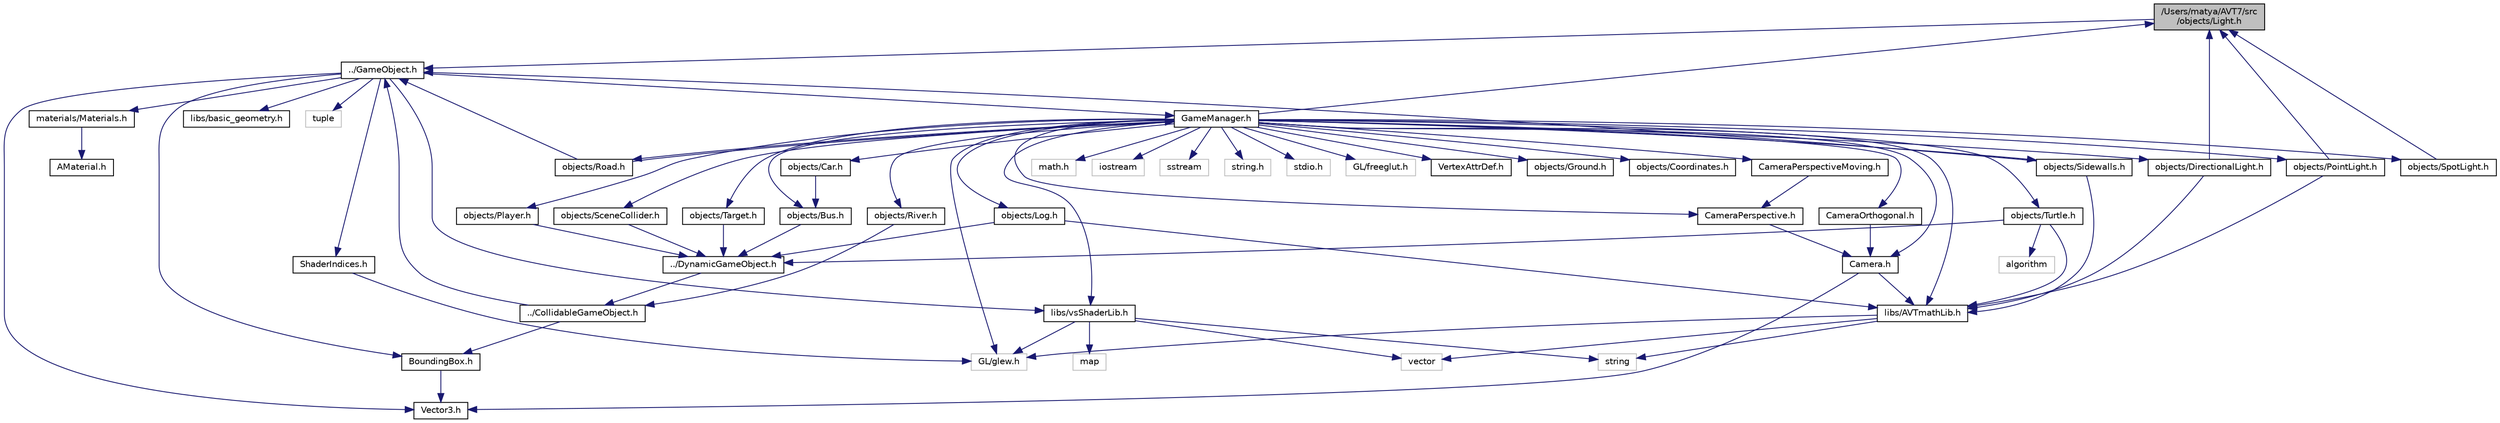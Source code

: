 digraph "/Users/matya/AVT7/src/objects/Light.h"
{
  edge [fontname="Helvetica",fontsize="10",labelfontname="Helvetica",labelfontsize="10"];
  node [fontname="Helvetica",fontsize="10",shape=record];
  Node0 [label="/Users/matya/AVT7/src\l/objects/Light.h",height=0.2,width=0.4,color="black", fillcolor="grey75", style="filled", fontcolor="black"];
  Node0 -> Node1 [color="midnightblue",fontsize="10",style="solid",fontname="Helvetica"];
  Node1 [label="../GameObject.h",height=0.2,width=0.4,color="black", fillcolor="white", style="filled",URL="$_game_object_8h.html"];
  Node1 -> Node2 [color="midnightblue",fontsize="10",style="solid",fontname="Helvetica"];
  Node2 [label="libs/basic_geometry.h",height=0.2,width=0.4,color="black", fillcolor="white", style="filled",URL="$basic__geometry_8h.html"];
  Node1 -> Node3 [color="midnightblue",fontsize="10",style="solid",fontname="Helvetica"];
  Node3 [label="tuple",height=0.2,width=0.4,color="grey75", fillcolor="white", style="filled"];
  Node1 -> Node4 [color="midnightblue",fontsize="10",style="solid",fontname="Helvetica"];
  Node4 [label="Vector3.h",height=0.2,width=0.4,color="black", fillcolor="white", style="filled",URL="$_vector3_8h.html"];
  Node1 -> Node5 [color="midnightblue",fontsize="10",style="solid",fontname="Helvetica"];
  Node5 [label="ShaderIndices.h",height=0.2,width=0.4,color="black", fillcolor="white", style="filled",URL="$_shader_indices_8h.html"];
  Node5 -> Node6 [color="midnightblue",fontsize="10",style="solid",fontname="Helvetica"];
  Node6 [label="GL/glew.h",height=0.2,width=0.4,color="grey75", fillcolor="white", style="filled"];
  Node1 -> Node7 [color="midnightblue",fontsize="10",style="solid",fontname="Helvetica"];
  Node7 [label="BoundingBox.h",height=0.2,width=0.4,color="black", fillcolor="white", style="filled",URL="$_bounding_box_8h.html"];
  Node7 -> Node4 [color="midnightblue",fontsize="10",style="solid",fontname="Helvetica"];
  Node1 -> Node8 [color="midnightblue",fontsize="10",style="solid",fontname="Helvetica"];
  Node8 [label="materials/Materials.h",height=0.2,width=0.4,color="black", fillcolor="white", style="filled",URL="$_materials_8h.html"];
  Node8 -> Node9 [color="midnightblue",fontsize="10",style="solid",fontname="Helvetica"];
  Node9 [label="AMaterial.h",height=0.2,width=0.4,color="black", fillcolor="white", style="filled",URL="$_a_material_8h.html"];
  Node1 -> Node10 [color="midnightblue",fontsize="10",style="solid",fontname="Helvetica"];
  Node10 [label="GameManager.h",height=0.2,width=0.4,color="black", fillcolor="white", style="filled",URL="$_game_manager_8h.html"];
  Node10 -> Node11 [color="midnightblue",fontsize="10",style="solid",fontname="Helvetica"];
  Node11 [label="math.h",height=0.2,width=0.4,color="grey75", fillcolor="white", style="filled"];
  Node10 -> Node12 [color="midnightblue",fontsize="10",style="solid",fontname="Helvetica"];
  Node12 [label="iostream",height=0.2,width=0.4,color="grey75", fillcolor="white", style="filled"];
  Node10 -> Node13 [color="midnightblue",fontsize="10",style="solid",fontname="Helvetica"];
  Node13 [label="sstream",height=0.2,width=0.4,color="grey75", fillcolor="white", style="filled"];
  Node10 -> Node14 [color="midnightblue",fontsize="10",style="solid",fontname="Helvetica"];
  Node14 [label="string.h",height=0.2,width=0.4,color="grey75", fillcolor="white", style="filled"];
  Node10 -> Node15 [color="midnightblue",fontsize="10",style="solid",fontname="Helvetica"];
  Node15 [label="stdio.h",height=0.2,width=0.4,color="grey75", fillcolor="white", style="filled"];
  Node10 -> Node6 [color="midnightblue",fontsize="10",style="solid",fontname="Helvetica"];
  Node10 -> Node16 [color="midnightblue",fontsize="10",style="solid",fontname="Helvetica"];
  Node16 [label="GL/freeglut.h",height=0.2,width=0.4,color="grey75", fillcolor="white", style="filled"];
  Node10 -> Node17 [color="midnightblue",fontsize="10",style="solid",fontname="Helvetica"];
  Node17 [label="libs/AVTmathLib.h",height=0.2,width=0.4,color="black", fillcolor="white", style="filled",URL="$_a_v_tmath_lib_8h.html"];
  Node17 -> Node18 [color="midnightblue",fontsize="10",style="solid",fontname="Helvetica"];
  Node18 [label="vector",height=0.2,width=0.4,color="grey75", fillcolor="white", style="filled"];
  Node17 -> Node19 [color="midnightblue",fontsize="10",style="solid",fontname="Helvetica"];
  Node19 [label="string",height=0.2,width=0.4,color="grey75", fillcolor="white", style="filled"];
  Node17 -> Node6 [color="midnightblue",fontsize="10",style="solid",fontname="Helvetica"];
  Node10 -> Node20 [color="midnightblue",fontsize="10",style="solid",fontname="Helvetica"];
  Node20 [label="VertexAttrDef.h",height=0.2,width=0.4,color="black", fillcolor="white", style="filled",URL="$_vertex_attr_def_8h.html"];
  Node10 -> Node21 [color="midnightblue",fontsize="10",style="solid",fontname="Helvetica"];
  Node21 [label="libs/vsShaderLib.h",height=0.2,width=0.4,color="black", fillcolor="white", style="filled",URL="$vs_shader_lib_8h.html"];
  Node21 -> Node19 [color="midnightblue",fontsize="10",style="solid",fontname="Helvetica"];
  Node21 -> Node18 [color="midnightblue",fontsize="10",style="solid",fontname="Helvetica"];
  Node21 -> Node22 [color="midnightblue",fontsize="10",style="solid",fontname="Helvetica"];
  Node22 [label="map",height=0.2,width=0.4,color="grey75", fillcolor="white", style="filled"];
  Node21 -> Node6 [color="midnightblue",fontsize="10",style="solid",fontname="Helvetica"];
  Node10 -> Node23 [color="midnightblue",fontsize="10",style="solid",fontname="Helvetica"];
  Node23 [label="Camera.h",height=0.2,width=0.4,color="black", fillcolor="white", style="filled",URL="$_camera_8h.html"];
  Node23 -> Node4 [color="midnightblue",fontsize="10",style="solid",fontname="Helvetica"];
  Node23 -> Node17 [color="midnightblue",fontsize="10",style="solid",fontname="Helvetica"];
  Node10 -> Node24 [color="midnightblue",fontsize="10",style="solid",fontname="Helvetica"];
  Node24 [label="CameraPerspective.h",height=0.2,width=0.4,color="black", fillcolor="white", style="filled",URL="$_camera_perspective_8h.html"];
  Node24 -> Node23 [color="midnightblue",fontsize="10",style="solid",fontname="Helvetica"];
  Node10 -> Node25 [color="midnightblue",fontsize="10",style="solid",fontname="Helvetica"];
  Node25 [label="CameraPerspectiveMoving.h",height=0.2,width=0.4,color="black", fillcolor="white", style="filled",URL="$_camera_perspective_moving_8h.html"];
  Node25 -> Node24 [color="midnightblue",fontsize="10",style="solid",fontname="Helvetica"];
  Node10 -> Node26 [color="midnightblue",fontsize="10",style="solid",fontname="Helvetica"];
  Node26 [label="CameraOrthogonal.h",height=0.2,width=0.4,color="black", fillcolor="white", style="filled",URL="$_camera_orthogonal_8h.html"];
  Node26 -> Node23 [color="midnightblue",fontsize="10",style="solid",fontname="Helvetica"];
  Node10 -> Node27 [color="midnightblue",fontsize="10",style="solid",fontname="Helvetica"];
  Node27 [label="objects/River.h",height=0.2,width=0.4,color="black", fillcolor="white", style="filled",URL="$_river_8h.html"];
  Node27 -> Node28 [color="midnightblue",fontsize="10",style="solid",fontname="Helvetica"];
  Node28 [label="../CollidableGameObject.h",height=0.2,width=0.4,color="black", fillcolor="white", style="filled",URL="$_collidable_game_object_8h.html"];
  Node28 -> Node1 [color="midnightblue",fontsize="10",style="solid",fontname="Helvetica"];
  Node28 -> Node7 [color="midnightblue",fontsize="10",style="solid",fontname="Helvetica"];
  Node10 -> Node29 [color="midnightblue",fontsize="10",style="solid",fontname="Helvetica"];
  Node29 [label="objects/Ground.h",height=0.2,width=0.4,color="black", fillcolor="white", style="filled",URL="$_ground_8h.html"];
  Node10 -> Node30 [color="midnightblue",fontsize="10",style="solid",fontname="Helvetica"];
  Node30 [label="objects/Player.h",height=0.2,width=0.4,color="black", fillcolor="white", style="filled",URL="$_player_8h.html"];
  Node30 -> Node31 [color="midnightblue",fontsize="10",style="solid",fontname="Helvetica"];
  Node31 [label="../DynamicGameObject.h",height=0.2,width=0.4,color="black", fillcolor="white", style="filled",URL="$_dynamic_game_object_8h.html"];
  Node31 -> Node28 [color="midnightblue",fontsize="10",style="solid",fontname="Helvetica"];
  Node10 -> Node32 [color="midnightblue",fontsize="10",style="solid",fontname="Helvetica"];
  Node32 [label="objects/Road.h",height=0.2,width=0.4,color="black", fillcolor="white", style="filled",URL="$_road_8h.html"];
  Node32 -> Node1 [color="midnightblue",fontsize="10",style="solid",fontname="Helvetica"];
  Node32 -> Node10 [color="midnightblue",fontsize="10",style="solid",fontname="Helvetica"];
  Node10 -> Node0 [color="midnightblue",fontsize="10",style="solid",fontname="Helvetica"];
  Node10 -> Node33 [color="midnightblue",fontsize="10",style="solid",fontname="Helvetica"];
  Node33 [label="objects/Bus.h",height=0.2,width=0.4,color="black", fillcolor="white", style="filled",URL="$_bus_8h.html"];
  Node33 -> Node31 [color="midnightblue",fontsize="10",style="solid",fontname="Helvetica"];
  Node10 -> Node34 [color="midnightblue",fontsize="10",style="solid",fontname="Helvetica"];
  Node34 [label="objects/Coordinates.h",height=0.2,width=0.4,color="black", fillcolor="white", style="filled",URL="$_coordinates_8h.html"];
  Node10 -> Node35 [color="midnightblue",fontsize="10",style="solid",fontname="Helvetica"];
  Node35 [label="objects/Log.h",height=0.2,width=0.4,color="black", fillcolor="white", style="filled",URL="$_log_8h.html"];
  Node35 -> Node31 [color="midnightblue",fontsize="10",style="solid",fontname="Helvetica"];
  Node35 -> Node17 [color="midnightblue",fontsize="10",style="solid",fontname="Helvetica"];
  Node10 -> Node36 [color="midnightblue",fontsize="10",style="solid",fontname="Helvetica"];
  Node36 [label="objects/Sidewalls.h",height=0.2,width=0.4,color="black", fillcolor="white", style="filled",URL="$_sidewalls_8h.html"];
  Node36 -> Node1 [color="midnightblue",fontsize="10",style="solid",fontname="Helvetica"];
  Node36 -> Node17 [color="midnightblue",fontsize="10",style="solid",fontname="Helvetica"];
  Node10 -> Node37 [color="midnightblue",fontsize="10",style="solid",fontname="Helvetica"];
  Node37 [label="objects/SceneCollider.h",height=0.2,width=0.4,color="black", fillcolor="white", style="filled",URL="$_scene_collider_8h.html"];
  Node37 -> Node31 [color="midnightblue",fontsize="10",style="solid",fontname="Helvetica"];
  Node10 -> Node38 [color="midnightblue",fontsize="10",style="solid",fontname="Helvetica"];
  Node38 [label="objects/Target.h",height=0.2,width=0.4,color="black", fillcolor="white", style="filled",URL="$_target_8h.html"];
  Node38 -> Node31 [color="midnightblue",fontsize="10",style="solid",fontname="Helvetica"];
  Node10 -> Node39 [color="midnightblue",fontsize="10",style="solid",fontname="Helvetica"];
  Node39 [label="objects/SpotLight.h",height=0.2,width=0.4,color="black", fillcolor="white", style="filled",URL="$_spot_light_8h.html"];
  Node39 -> Node0 [color="midnightblue",fontsize="10",style="solid",fontname="Helvetica"];
  Node10 -> Node40 [color="midnightblue",fontsize="10",style="solid",fontname="Helvetica"];
  Node40 [label="objects/DirectionalLight.h",height=0.2,width=0.4,color="black", fillcolor="white", style="filled",URL="$_directional_light_8h.html"];
  Node40 -> Node0 [color="midnightblue",fontsize="10",style="solid",fontname="Helvetica"];
  Node40 -> Node17 [color="midnightblue",fontsize="10",style="solid",fontname="Helvetica"];
  Node10 -> Node41 [color="midnightblue",fontsize="10",style="solid",fontname="Helvetica"];
  Node41 [label="objects/PointLight.h",height=0.2,width=0.4,color="black", fillcolor="white", style="filled",URL="$_point_light_8h.html"];
  Node41 -> Node0 [color="midnightblue",fontsize="10",style="solid",fontname="Helvetica"];
  Node41 -> Node17 [color="midnightblue",fontsize="10",style="solid",fontname="Helvetica"];
  Node10 -> Node42 [color="midnightblue",fontsize="10",style="solid",fontname="Helvetica"];
  Node42 [label="objects/Car.h",height=0.2,width=0.4,color="black", fillcolor="white", style="filled",URL="$_car_8h.html"];
  Node42 -> Node33 [color="midnightblue",fontsize="10",style="solid",fontname="Helvetica"];
  Node10 -> Node43 [color="midnightblue",fontsize="10",style="solid",fontname="Helvetica"];
  Node43 [label="objects/Turtle.h",height=0.2,width=0.4,color="black", fillcolor="white", style="filled",URL="$_turtle_8h.html"];
  Node43 -> Node31 [color="midnightblue",fontsize="10",style="solid",fontname="Helvetica"];
  Node43 -> Node17 [color="midnightblue",fontsize="10",style="solid",fontname="Helvetica"];
  Node43 -> Node44 [color="midnightblue",fontsize="10",style="solid",fontname="Helvetica"];
  Node44 [label="algorithm",height=0.2,width=0.4,color="grey75", fillcolor="white", style="filled"];
  Node1 -> Node21 [color="midnightblue",fontsize="10",style="solid",fontname="Helvetica"];
}
